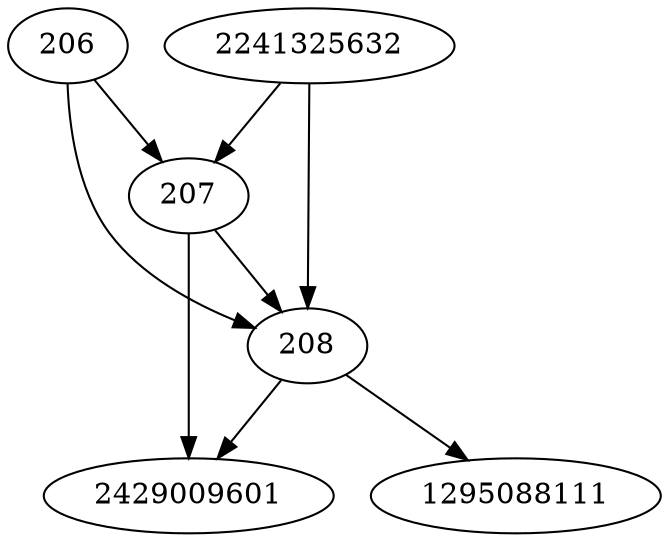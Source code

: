 strict digraph  {
2241325632;
2429009601;
206;
207;
1295088111;
208;
2241325632 -> 207;
2241325632 -> 208;
206 -> 207;
206 -> 208;
207 -> 208;
207 -> 2429009601;
208 -> 1295088111;
208 -> 2429009601;
}
